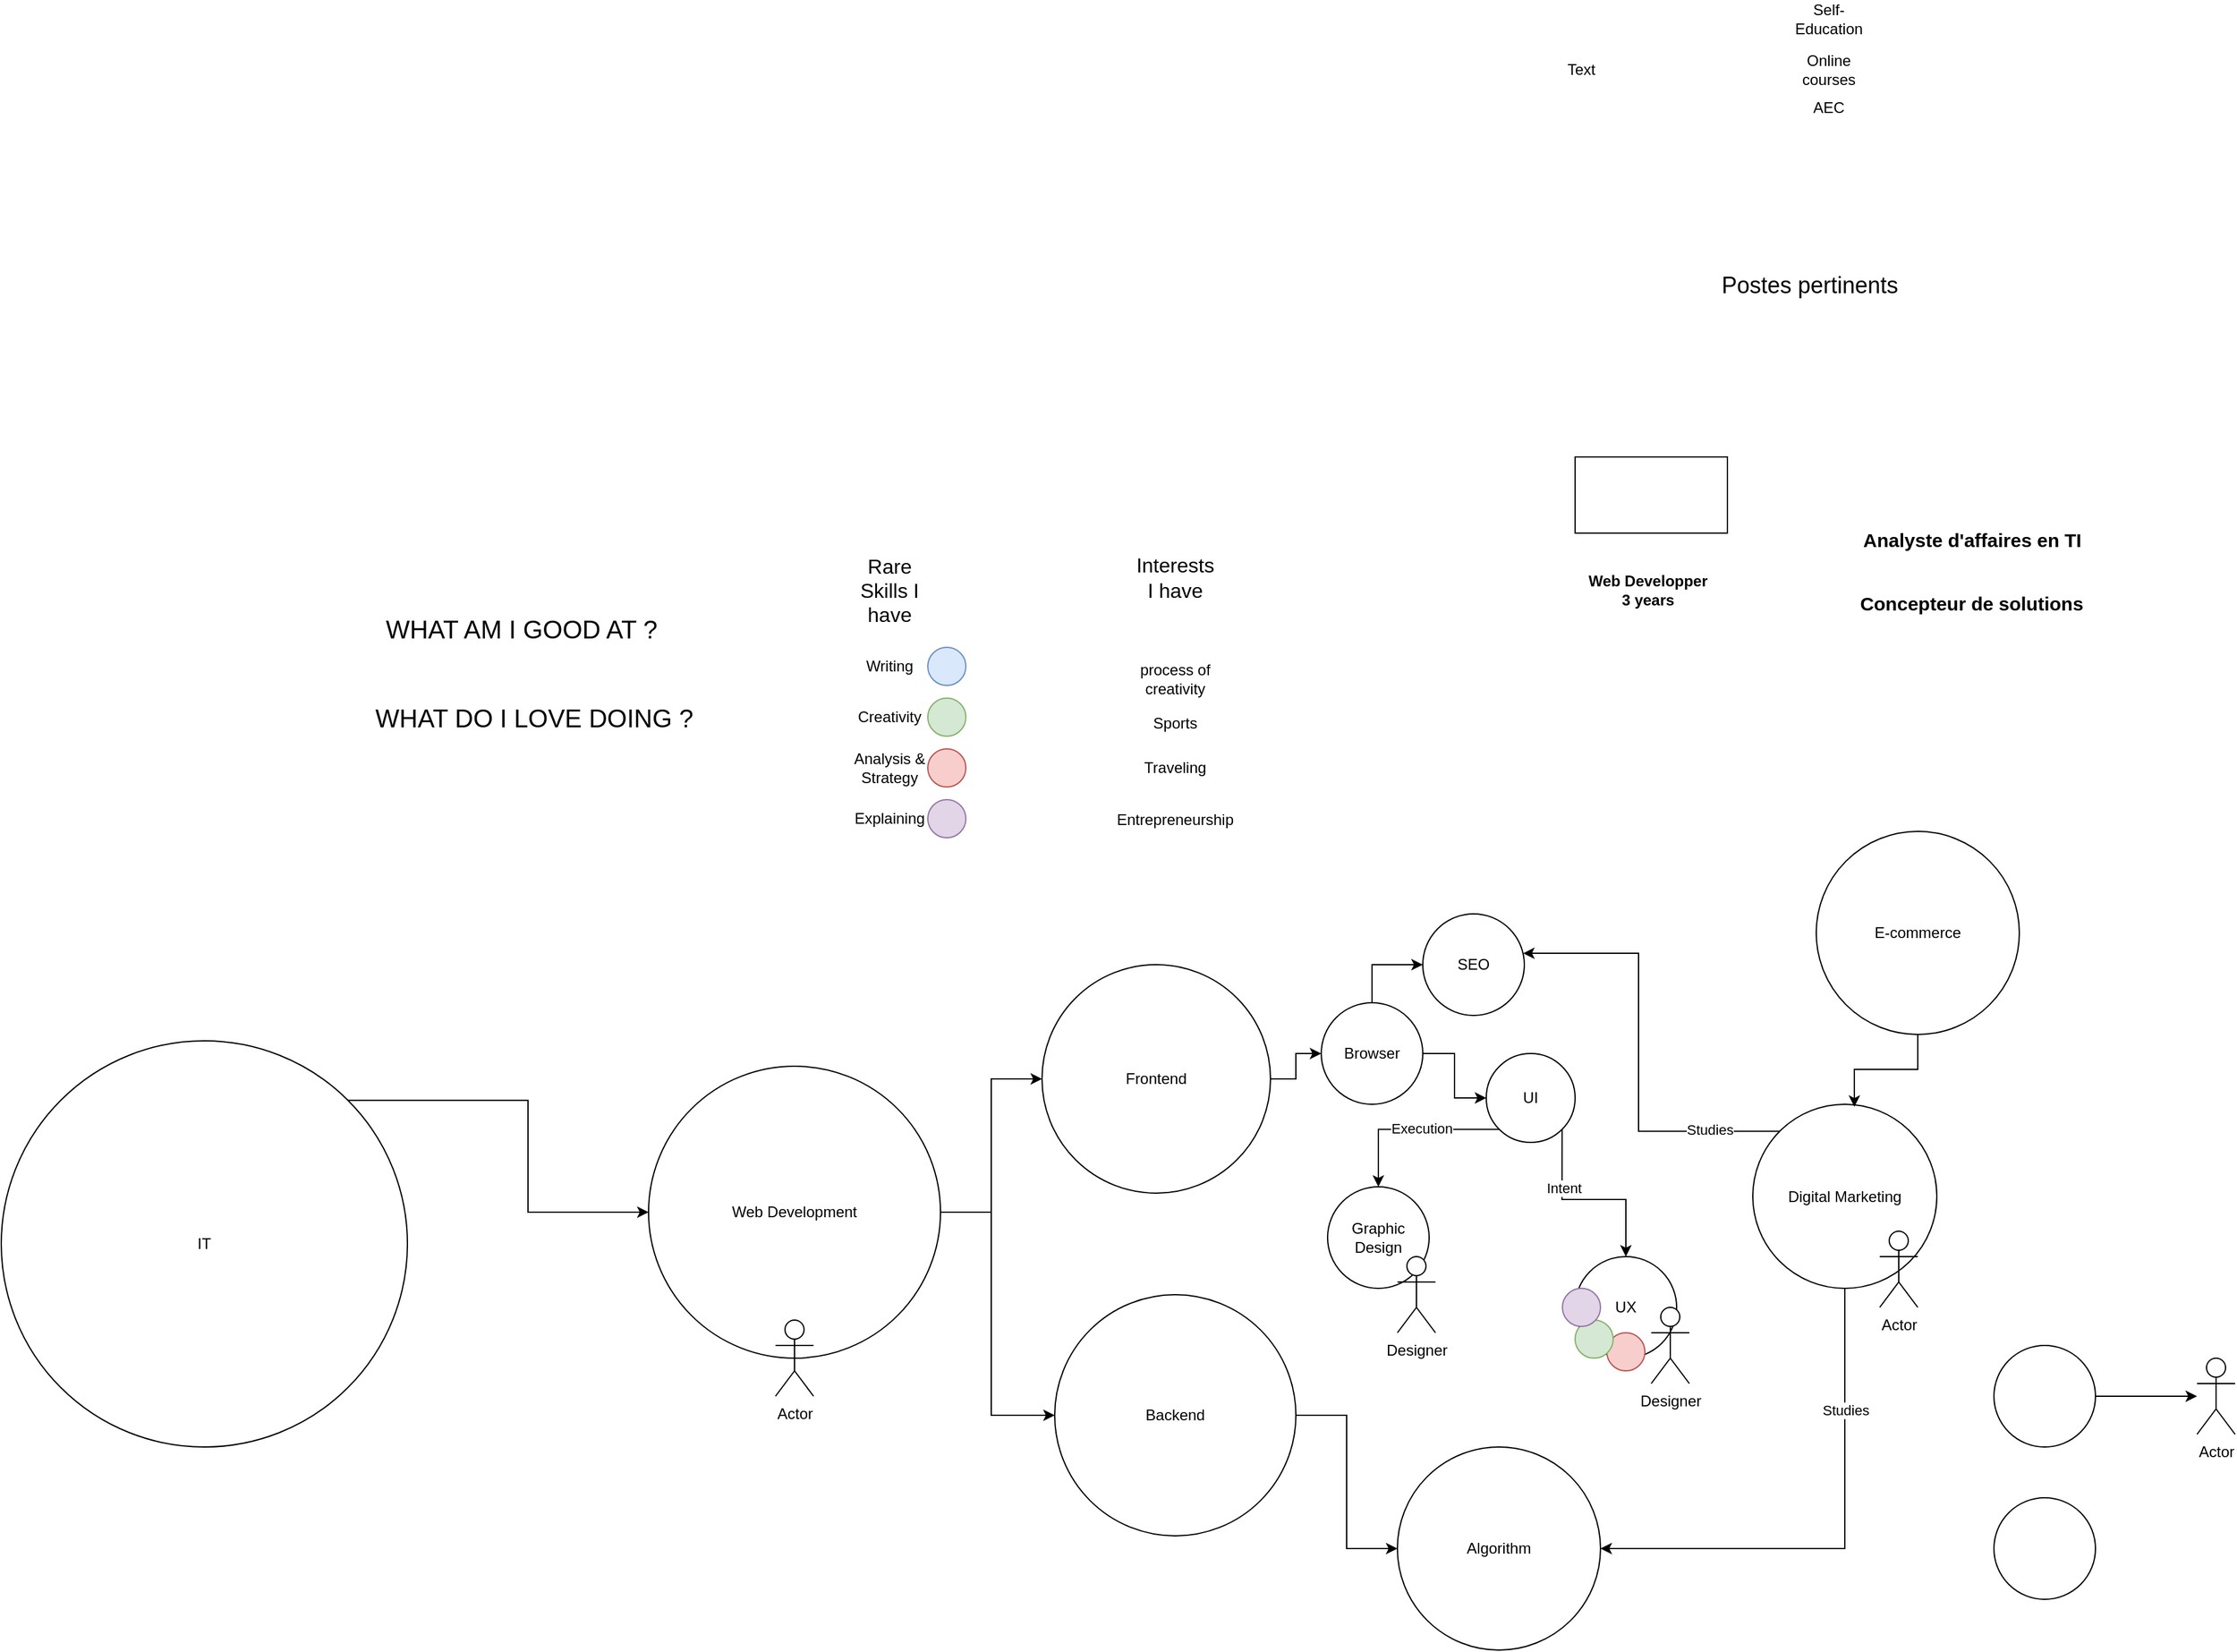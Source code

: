 <mxfile version="24.4.9" type="github">
  <diagram name="Page-1" id="RMxBBKbSQq_8yWAySJJG">
    <mxGraphModel dx="2284" dy="1880" grid="1" gridSize="10" guides="1" tooltips="1" connect="1" arrows="1" fold="1" page="1" pageScale="1" pageWidth="850" pageHeight="1100" math="0" shadow="0">
      <root>
        <mxCell id="0" />
        <mxCell id="1" parent="0" />
        <mxCell id="FLAy8sRSA0ZP7F4m68x2-2" value="&lt;font style=&quot;font-size: 16px;&quot;&gt;Rare Skills I have&lt;/font&gt;" style="text;html=1;align=center;verticalAlign=middle;whiteSpace=wrap;rounded=0;" parent="1" vertex="1">
          <mxGeometry x="90" y="20" width="60" height="30" as="geometry" />
        </mxCell>
        <mxCell id="FLAy8sRSA0ZP7F4m68x2-3" value="&lt;font style=&quot;font-size: 16px;&quot;&gt;Interests I have&lt;/font&gt;" style="text;html=1;align=center;verticalAlign=middle;whiteSpace=wrap;rounded=0;" parent="1" vertex="1">
          <mxGeometry x="315" y="10" width="60" height="30" as="geometry" />
        </mxCell>
        <mxCell id="FLAy8sRSA0ZP7F4m68x2-41" style="edgeStyle=orthogonalEdgeStyle;rounded=0;orthogonalLoop=1;jettySize=auto;html=1;exitX=0.5;exitY=1;exitDx=0;exitDy=0;entryX=1;entryY=0.5;entryDx=0;entryDy=0;" parent="1" source="FLAy8sRSA0ZP7F4m68x2-4" target="FLAy8sRSA0ZP7F4m68x2-23" edge="1">
          <mxGeometry relative="1" as="geometry" />
        </mxCell>
        <mxCell id="FLAy8sRSA0ZP7F4m68x2-42" value="Studies" style="edgeLabel;html=1;align=center;verticalAlign=middle;resizable=0;points=[];" parent="FLAy8sRSA0ZP7F4m68x2-41" vertex="1" connectable="0">
          <mxGeometry x="-0.516" relative="1" as="geometry">
            <mxPoint as="offset" />
          </mxGeometry>
        </mxCell>
        <mxCell id="FLAy8sRSA0ZP7F4m68x2-4" value="Digital Marketing" style="ellipse;whiteSpace=wrap;html=1;aspect=fixed;fillColor=#FFFFFF;strokeColor=#000000;" parent="1" vertex="1">
          <mxGeometry x="800" y="440" width="145" height="145" as="geometry" />
        </mxCell>
        <mxCell id="FLAy8sRSA0ZP7F4m68x2-5" value="UX" style="ellipse;whiteSpace=wrap;html=1;aspect=fixed;" parent="1" vertex="1">
          <mxGeometry x="660" y="560" width="80" height="80" as="geometry" />
        </mxCell>
        <mxCell id="FLAy8sRSA0ZP7F4m68x2-36" style="edgeStyle=orthogonalEdgeStyle;rounded=0;orthogonalLoop=1;jettySize=auto;html=1;exitX=1;exitY=0.5;exitDx=0;exitDy=0;entryX=0;entryY=0.5;entryDx=0;entryDy=0;" parent="1" source="FLAy8sRSA0ZP7F4m68x2-6" target="FLAy8sRSA0ZP7F4m68x2-23" edge="1">
          <mxGeometry relative="1" as="geometry" />
        </mxCell>
        <mxCell id="FLAy8sRSA0ZP7F4m68x2-6" value="Backend" style="ellipse;whiteSpace=wrap;html=1;aspect=fixed;" parent="1" vertex="1">
          <mxGeometry x="250" y="590" width="190" height="190" as="geometry" />
        </mxCell>
        <mxCell id="FLAy8sRSA0ZP7F4m68x2-7" value="E-commerce" style="ellipse;whiteSpace=wrap;html=1;aspect=fixed;fillColor=#FFFFFF;strokeColor=#000000;" parent="1" vertex="1">
          <mxGeometry x="850" y="225" width="160" height="160" as="geometry" />
        </mxCell>
        <mxCell id="FLAy8sRSA0ZP7F4m68x2-32" style="edgeStyle=orthogonalEdgeStyle;rounded=0;orthogonalLoop=1;jettySize=auto;html=1;exitX=1;exitY=0.5;exitDx=0;exitDy=0;entryX=0;entryY=0.5;entryDx=0;entryDy=0;" parent="1" source="FLAy8sRSA0ZP7F4m68x2-8" target="FLAy8sRSA0ZP7F4m68x2-31" edge="1">
          <mxGeometry relative="1" as="geometry" />
        </mxCell>
        <mxCell id="FLAy8sRSA0ZP7F4m68x2-8" value="Frontend" style="ellipse;whiteSpace=wrap;html=1;aspect=fixed;" parent="1" vertex="1">
          <mxGeometry x="240" y="330" width="180" height="180" as="geometry" />
        </mxCell>
        <mxCell id="FLAy8sRSA0ZP7F4m68x2-9" value="Graphic Design" style="ellipse;whiteSpace=wrap;html=1;aspect=fixed;" parent="1" vertex="1">
          <mxGeometry x="465" y="505" width="80" height="80" as="geometry" />
        </mxCell>
        <mxCell id="FLAy8sRSA0ZP7F4m68x2-10" value="Explaining" style="text;html=1;align=center;verticalAlign=middle;whiteSpace=wrap;rounded=0;" parent="1" vertex="1">
          <mxGeometry x="90" y="200" width="60" height="30" as="geometry" />
        </mxCell>
        <mxCell id="FLAy8sRSA0ZP7F4m68x2-12" value="Analysis &amp;amp; Strategy" style="text;html=1;align=center;verticalAlign=middle;whiteSpace=wrap;rounded=0;" parent="1" vertex="1">
          <mxGeometry x="70" y="160" width="100" height="30" as="geometry" />
        </mxCell>
        <mxCell id="FLAy8sRSA0ZP7F4m68x2-13" value="Sports" style="text;html=1;align=center;verticalAlign=middle;whiteSpace=wrap;rounded=0;" parent="1" vertex="1">
          <mxGeometry x="315" y="130" width="60" height="20" as="geometry" />
        </mxCell>
        <mxCell id="FLAy8sRSA0ZP7F4m68x2-14" value="Creativity" style="text;html=1;align=center;verticalAlign=middle;whiteSpace=wrap;rounded=0;" parent="1" vertex="1">
          <mxGeometry x="90" y="120" width="60" height="30" as="geometry" />
        </mxCell>
        <mxCell id="FLAy8sRSA0ZP7F4m68x2-15" value="Writing" style="text;html=1;align=center;verticalAlign=middle;whiteSpace=wrap;rounded=0;" parent="1" vertex="1">
          <mxGeometry x="90" y="80" width="60" height="30" as="geometry" />
        </mxCell>
        <mxCell id="FLAy8sRSA0ZP7F4m68x2-16" value="Traveling" style="text;html=1;align=center;verticalAlign=middle;whiteSpace=wrap;rounded=0;" parent="1" vertex="1">
          <mxGeometry x="315" y="160" width="60" height="30" as="geometry" />
        </mxCell>
        <mxCell id="FLAy8sRSA0ZP7F4m68x2-17" value="process of creativity" style="text;html=1;align=center;verticalAlign=middle;whiteSpace=wrap;rounded=0;" parent="1" vertex="1">
          <mxGeometry x="315" y="90" width="60" height="30" as="geometry" />
        </mxCell>
        <mxCell id="FLAy8sRSA0ZP7F4m68x2-27" style="edgeStyle=orthogonalEdgeStyle;rounded=0;orthogonalLoop=1;jettySize=auto;html=1;exitX=1;exitY=0;exitDx=0;exitDy=0;entryX=0;entryY=0.5;entryDx=0;entryDy=0;" parent="1" source="FLAy8sRSA0ZP7F4m68x2-19" target="FLAy8sRSA0ZP7F4m68x2-26" edge="1">
          <mxGeometry relative="1" as="geometry" />
        </mxCell>
        <mxCell id="FLAy8sRSA0ZP7F4m68x2-19" value="IT" style="ellipse;whiteSpace=wrap;html=1;aspect=fixed;fillColor=#FFFFFF;strokeColor=#000000;" parent="1" vertex="1">
          <mxGeometry x="-580" y="390" width="320" height="320" as="geometry" />
        </mxCell>
        <mxCell id="FLAy8sRSA0ZP7F4m68x2-45" style="edgeStyle=orthogonalEdgeStyle;rounded=0;orthogonalLoop=1;jettySize=auto;html=1;exitX=0;exitY=1;exitDx=0;exitDy=0;entryX=0.5;entryY=0;entryDx=0;entryDy=0;" parent="1" source="FLAy8sRSA0ZP7F4m68x2-20" target="FLAy8sRSA0ZP7F4m68x2-9" edge="1">
          <mxGeometry relative="1" as="geometry" />
        </mxCell>
        <mxCell id="okIdMxmNW0edKVUmgiHP-17" value="Execution" style="edgeLabel;html=1;align=center;verticalAlign=middle;resizable=0;points=[];" parent="FLAy8sRSA0ZP7F4m68x2-45" vertex="1" connectable="0">
          <mxGeometry x="-0.128" y="-1" relative="1" as="geometry">
            <mxPoint as="offset" />
          </mxGeometry>
        </mxCell>
        <mxCell id="FLAy8sRSA0ZP7F4m68x2-46" style="edgeStyle=orthogonalEdgeStyle;rounded=0;orthogonalLoop=1;jettySize=auto;html=1;exitX=1;exitY=1;exitDx=0;exitDy=0;entryX=0.5;entryY=0;entryDx=0;entryDy=0;" parent="1" source="FLAy8sRSA0ZP7F4m68x2-20" target="FLAy8sRSA0ZP7F4m68x2-5" edge="1">
          <mxGeometry relative="1" as="geometry" />
        </mxCell>
        <mxCell id="okIdMxmNW0edKVUmgiHP-4" value="Intent" style="edgeLabel;html=1;align=center;verticalAlign=middle;resizable=0;points=[];" parent="FLAy8sRSA0ZP7F4m68x2-46" vertex="1" connectable="0">
          <mxGeometry x="-0.387" y="1" relative="1" as="geometry">
            <mxPoint as="offset" />
          </mxGeometry>
        </mxCell>
        <mxCell id="FLAy8sRSA0ZP7F4m68x2-20" value="UI" style="ellipse;whiteSpace=wrap;html=1;aspect=fixed;" parent="1" vertex="1">
          <mxGeometry x="590" y="400" width="70" height="70" as="geometry" />
        </mxCell>
        <mxCell id="FLAy8sRSA0ZP7F4m68x2-23" value="Algorithm" style="ellipse;whiteSpace=wrap;html=1;aspect=fixed;" parent="1" vertex="1">
          <mxGeometry x="520" y="710" width="160" height="160" as="geometry" />
        </mxCell>
        <mxCell id="FLAy8sRSA0ZP7F4m68x2-24" value="" style="ellipse;whiteSpace=wrap;html=1;aspect=fixed;" parent="1" vertex="1">
          <mxGeometry x="990" y="630" width="80" height="80" as="geometry" />
        </mxCell>
        <mxCell id="FLAy8sRSA0ZP7F4m68x2-25" value="" style="ellipse;whiteSpace=wrap;html=1;aspect=fixed;" parent="1" vertex="1">
          <mxGeometry x="990" y="750" width="80" height="80" as="geometry" />
        </mxCell>
        <mxCell id="FLAy8sRSA0ZP7F4m68x2-28" style="edgeStyle=orthogonalEdgeStyle;rounded=0;orthogonalLoop=1;jettySize=auto;html=1;exitX=1;exitY=0.5;exitDx=0;exitDy=0;" parent="1" source="FLAy8sRSA0ZP7F4m68x2-26" target="FLAy8sRSA0ZP7F4m68x2-8" edge="1">
          <mxGeometry relative="1" as="geometry" />
        </mxCell>
        <mxCell id="FLAy8sRSA0ZP7F4m68x2-29" style="edgeStyle=orthogonalEdgeStyle;rounded=0;orthogonalLoop=1;jettySize=auto;html=1;exitX=1;exitY=0.5;exitDx=0;exitDy=0;entryX=0;entryY=0.5;entryDx=0;entryDy=0;" parent="1" source="FLAy8sRSA0ZP7F4m68x2-26" target="FLAy8sRSA0ZP7F4m68x2-6" edge="1">
          <mxGeometry relative="1" as="geometry">
            <Array as="points">
              <mxPoint x="200" y="525" />
              <mxPoint x="200" y="685" />
            </Array>
          </mxGeometry>
        </mxCell>
        <mxCell id="FLAy8sRSA0ZP7F4m68x2-26" value="Web Development" style="ellipse;whiteSpace=wrap;html=1;aspect=fixed;" parent="1" vertex="1">
          <mxGeometry x="-70" y="410" width="230" height="230" as="geometry" />
        </mxCell>
        <mxCell id="FLAy8sRSA0ZP7F4m68x2-30" value="SEO" style="ellipse;whiteSpace=wrap;html=1;aspect=fixed;" parent="1" vertex="1">
          <mxGeometry x="540" y="290" width="80" height="80" as="geometry" />
        </mxCell>
        <mxCell id="FLAy8sRSA0ZP7F4m68x2-33" style="edgeStyle=orthogonalEdgeStyle;rounded=0;orthogonalLoop=1;jettySize=auto;html=1;exitX=1;exitY=0.5;exitDx=0;exitDy=0;" parent="1" source="FLAy8sRSA0ZP7F4m68x2-31" target="FLAy8sRSA0ZP7F4m68x2-20" edge="1">
          <mxGeometry relative="1" as="geometry" />
        </mxCell>
        <mxCell id="FLAy8sRSA0ZP7F4m68x2-35" style="edgeStyle=orthogonalEdgeStyle;rounded=0;orthogonalLoop=1;jettySize=auto;html=1;exitX=0.5;exitY=0;exitDx=0;exitDy=0;entryX=0;entryY=0.5;entryDx=0;entryDy=0;" parent="1" source="FLAy8sRSA0ZP7F4m68x2-31" target="FLAy8sRSA0ZP7F4m68x2-30" edge="1">
          <mxGeometry relative="1" as="geometry" />
        </mxCell>
        <mxCell id="FLAy8sRSA0ZP7F4m68x2-31" value="Browser" style="ellipse;whiteSpace=wrap;html=1;aspect=fixed;" parent="1" vertex="1">
          <mxGeometry x="460" y="360" width="80" height="80" as="geometry" />
        </mxCell>
        <mxCell id="FLAy8sRSA0ZP7F4m68x2-39" style="edgeStyle=orthogonalEdgeStyle;rounded=0;orthogonalLoop=1;jettySize=auto;html=1;exitX=0.5;exitY=1;exitDx=0;exitDy=0;entryX=0.552;entryY=0.014;entryDx=0;entryDy=0;entryPerimeter=0;" parent="1" source="FLAy8sRSA0ZP7F4m68x2-7" target="FLAy8sRSA0ZP7F4m68x2-4" edge="1">
          <mxGeometry relative="1" as="geometry" />
        </mxCell>
        <mxCell id="FLAy8sRSA0ZP7F4m68x2-43" style="edgeStyle=orthogonalEdgeStyle;rounded=0;orthogonalLoop=1;jettySize=auto;html=1;exitX=0;exitY=0;exitDx=0;exitDy=0;entryX=0.988;entryY=0.388;entryDx=0;entryDy=0;entryPerimeter=0;" parent="1" source="FLAy8sRSA0ZP7F4m68x2-4" target="FLAy8sRSA0ZP7F4m68x2-30" edge="1">
          <mxGeometry relative="1" as="geometry" />
        </mxCell>
        <mxCell id="FLAy8sRSA0ZP7F4m68x2-44" value="Studies" style="edgeLabel;html=1;align=center;verticalAlign=middle;resizable=0;points=[];" parent="FLAy8sRSA0ZP7F4m68x2-43" vertex="1" connectable="0">
          <mxGeometry x="-0.68" y="-1" relative="1" as="geometry">
            <mxPoint as="offset" />
          </mxGeometry>
        </mxCell>
        <mxCell id="FLAy8sRSA0ZP7F4m68x2-47" value="Actor" style="shape=umlActor;verticalLabelPosition=bottom;verticalAlign=top;html=1;outlineConnect=0;" parent="1" vertex="1">
          <mxGeometry x="900" y="540" width="30" height="60" as="geometry" />
        </mxCell>
        <mxCell id="FLAy8sRSA0ZP7F4m68x2-48" value="Actor" style="shape=umlActor;verticalLabelPosition=bottom;verticalAlign=top;html=1;outlineConnect=0;" parent="1" vertex="1">
          <mxGeometry x="1150" y="640" width="30" height="60" as="geometry" />
        </mxCell>
        <mxCell id="FLAy8sRSA0ZP7F4m68x2-49" value="" style="edgeStyle=orthogonalEdgeStyle;rounded=0;orthogonalLoop=1;jettySize=auto;html=1;" parent="1" source="FLAy8sRSA0ZP7F4m68x2-24" target="FLAy8sRSA0ZP7F4m68x2-48" edge="1">
          <mxGeometry relative="1" as="geometry" />
        </mxCell>
        <mxCell id="FLAy8sRSA0ZP7F4m68x2-51" value="Designer" style="shape=umlActor;verticalLabelPosition=bottom;verticalAlign=top;html=1;outlineConnect=0;" parent="1" vertex="1">
          <mxGeometry x="720" y="600" width="30" height="60" as="geometry" />
        </mxCell>
        <mxCell id="FLAy8sRSA0ZP7F4m68x2-52" value="Designer" style="shape=umlActor;verticalLabelPosition=bottom;verticalAlign=top;html=1;outlineConnect=0;" parent="1" vertex="1">
          <mxGeometry x="520" y="560" width="30" height="60" as="geometry" />
        </mxCell>
        <mxCell id="FLAy8sRSA0ZP7F4m68x2-53" value="Actor" style="shape=umlActor;verticalLabelPosition=bottom;verticalAlign=top;html=1;outlineConnect=0;" parent="1" vertex="1">
          <mxGeometry x="30" y="610" width="30" height="60" as="geometry" />
        </mxCell>
        <mxCell id="okIdMxmNW0edKVUmgiHP-1" value="&lt;font style=&quot;font-size: 20px;&quot;&gt;WHAT AM I GOOD AT ?&lt;/font&gt;" style="text;html=1;align=center;verticalAlign=middle;whiteSpace=wrap;rounded=0;" parent="1" vertex="1">
          <mxGeometry x="-300" y="50" width="260" height="30" as="geometry" />
        </mxCell>
        <mxCell id="okIdMxmNW0edKVUmgiHP-2" value="&lt;font style=&quot;font-size: 20px;&quot;&gt;WHAT DO I LOVE DOING ?&lt;/font&gt;" style="text;html=1;align=center;verticalAlign=middle;whiteSpace=wrap;rounded=0;" parent="1" vertex="1">
          <mxGeometry x="-290" y="120" width="260" height="30" as="geometry" />
        </mxCell>
        <mxCell id="okIdMxmNW0edKVUmgiHP-7" value="" style="ellipse;whiteSpace=wrap;html=1;aspect=fixed;fillColor=#e1d5e7;strokeColor=#9673a6;" parent="1" vertex="1">
          <mxGeometry x="150" y="200" width="30" height="30" as="geometry" />
        </mxCell>
        <mxCell id="okIdMxmNW0edKVUmgiHP-8" value="" style="ellipse;whiteSpace=wrap;html=1;aspect=fixed;fillColor=#f8cecc;strokeColor=#b85450;" parent="1" vertex="1">
          <mxGeometry x="150" y="160" width="30" height="30" as="geometry" />
        </mxCell>
        <mxCell id="okIdMxmNW0edKVUmgiHP-9" value="" style="ellipse;whiteSpace=wrap;html=1;aspect=fixed;fillColor=#d5e8d4;strokeColor=#82b366;" parent="1" vertex="1">
          <mxGeometry x="150" y="120" width="30" height="30" as="geometry" />
        </mxCell>
        <mxCell id="okIdMxmNW0edKVUmgiHP-10" value="" style="ellipse;whiteSpace=wrap;html=1;aspect=fixed;fillColor=#dae8fc;strokeColor=#6c8ebf;" parent="1" vertex="1">
          <mxGeometry x="150" y="80" width="30" height="30" as="geometry" />
        </mxCell>
        <mxCell id="okIdMxmNW0edKVUmgiHP-11" value="" style="ellipse;whiteSpace=wrap;html=1;aspect=fixed;fillColor=#f8cecc;strokeColor=#b85450;" parent="1" vertex="1">
          <mxGeometry x="685" y="620" width="30" height="30" as="geometry" />
        </mxCell>
        <mxCell id="okIdMxmNW0edKVUmgiHP-12" value="" style="ellipse;whiteSpace=wrap;html=1;aspect=fixed;fillColor=#d5e8d4;strokeColor=#82b366;" parent="1" vertex="1">
          <mxGeometry x="660" y="610" width="30" height="30" as="geometry" />
        </mxCell>
        <mxCell id="okIdMxmNW0edKVUmgiHP-15" value="" style="ellipse;whiteSpace=wrap;html=1;aspect=fixed;fillColor=#e1d5e7;strokeColor=#9673a6;" parent="1" vertex="1">
          <mxGeometry x="650" y="585" width="30" height="30" as="geometry" />
        </mxCell>
        <mxCell id="okIdMxmNW0edKVUmgiHP-16" value="Entrepreneurship" style="text;html=1;align=center;verticalAlign=middle;whiteSpace=wrap;rounded=0;" parent="1" vertex="1">
          <mxGeometry x="315" y="201" width="60" height="30" as="geometry" />
        </mxCell>
        <mxCell id="20MlargMYpI_lMXQHslS-2" value="&lt;font style=&quot;font-size: 18px;&quot;&gt;Postes pertinents&lt;/font&gt;" style="text;html=1;align=center;verticalAlign=middle;whiteSpace=wrap;rounded=0;" vertex="1" parent="1">
          <mxGeometry x="740" y="-220" width="210" height="30" as="geometry" />
        </mxCell>
        <mxCell id="20MlargMYpI_lMXQHslS-4" value="&lt;font style=&quot;font-size: 15px;&quot;&gt;&lt;b&gt;Concepteur de solutions&lt;/b&gt;&lt;/font&gt;" style="text;html=1;align=center;verticalAlign=middle;whiteSpace=wrap;rounded=0;" vertex="1" parent="1">
          <mxGeometry x="840" y="30" width="265" height="30" as="geometry" />
        </mxCell>
        <mxCell id="20MlargMYpI_lMXQHslS-5" value="Text" style="text;html=1;align=center;verticalAlign=middle;whiteSpace=wrap;rounded=0;" vertex="1" parent="1">
          <mxGeometry x="635" y="-390" width="60" height="30" as="geometry" />
        </mxCell>
        <mxCell id="20MlargMYpI_lMXQHslS-6" value="&lt;font style=&quot;font-size: 15px;&quot;&gt;&lt;b&gt;Analyste d&#39;affaires en TI&lt;/b&gt;&lt;/font&gt;" style="text;html=1;align=center;verticalAlign=middle;whiteSpace=wrap;rounded=0;" vertex="1" parent="1">
          <mxGeometry x="857.5" y="-20" width="230" height="30" as="geometry" />
        </mxCell>
        <mxCell id="20MlargMYpI_lMXQHslS-8" value="&lt;b&gt;Web Developper&lt;/b&gt;&lt;div&gt;&lt;b&gt;3 years&lt;/b&gt;&lt;/div&gt;" style="text;html=1;align=center;verticalAlign=middle;whiteSpace=wrap;rounded=0;" vertex="1" parent="1">
          <mxGeometry x="660" y="20" width="115" height="30" as="geometry" />
        </mxCell>
        <mxCell id="20MlargMYpI_lMXQHslS-9" value="" style="rounded=0;whiteSpace=wrap;html=1;" vertex="1" parent="1">
          <mxGeometry x="660" y="-70" width="120" height="60" as="geometry" />
        </mxCell>
        <mxCell id="20MlargMYpI_lMXQHslS-10" value="Self-Education" style="text;html=1;align=center;verticalAlign=middle;whiteSpace=wrap;rounded=0;" vertex="1" parent="1">
          <mxGeometry x="830" y="-430" width="60" height="30" as="geometry" />
        </mxCell>
        <mxCell id="20MlargMYpI_lMXQHslS-12" value="AEC" style="text;html=1;align=center;verticalAlign=middle;whiteSpace=wrap;rounded=0;" vertex="1" parent="1">
          <mxGeometry x="830" y="-360" width="60" height="30" as="geometry" />
        </mxCell>
        <mxCell id="20MlargMYpI_lMXQHslS-13" value="Online courses" style="text;html=1;align=center;verticalAlign=middle;whiteSpace=wrap;rounded=0;" vertex="1" parent="1">
          <mxGeometry x="830" y="-390" width="60" height="30" as="geometry" />
        </mxCell>
      </root>
    </mxGraphModel>
  </diagram>
</mxfile>
